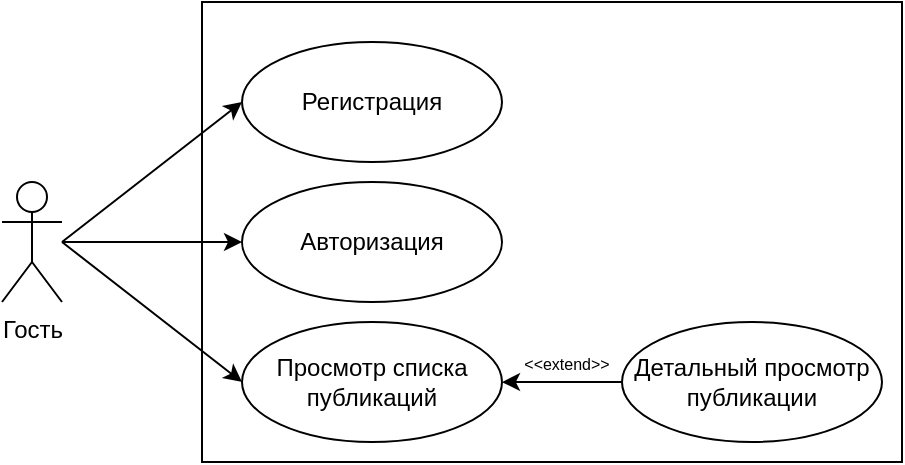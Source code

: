 <mxfile version="17.5.0" type="device"><diagram id="H-8z4OlkhF_wCeZtpTB0" name="Page-1"><mxGraphModel dx="1016" dy="546" grid="1" gridSize="10" guides="1" tooltips="1" connect="1" arrows="1" fold="1" page="1" pageScale="1" pageWidth="827" pageHeight="1169" math="0" shadow="0"><root><mxCell id="0"/><mxCell id="1" parent="0"/><mxCell id="FPxFEz5lPWHS_g3SzW5c-15" value="" style="rounded=0;whiteSpace=wrap;html=1;fontSize=8;fillColor=none;" vertex="1" parent="1"><mxGeometry x="420" y="370" width="350" height="230" as="geometry"/></mxCell><mxCell id="FPxFEz5lPWHS_g3SzW5c-11" style="rounded=0;orthogonalLoop=1;jettySize=auto;html=1;entryX=0;entryY=0.5;entryDx=0;entryDy=0;fontSize=8;" edge="1" parent="1" target="FPxFEz5lPWHS_g3SzW5c-4"><mxGeometry relative="1" as="geometry"><mxPoint x="350" y="490" as="sourcePoint"/></mxGeometry></mxCell><mxCell id="FPxFEz5lPWHS_g3SzW5c-12" style="edgeStyle=none;rounded=0;orthogonalLoop=1;jettySize=auto;html=1;fontSize=8;" edge="1" parent="1" target="FPxFEz5lPWHS_g3SzW5c-5"><mxGeometry relative="1" as="geometry"><mxPoint x="350" y="490" as="sourcePoint"/></mxGeometry></mxCell><mxCell id="FPxFEz5lPWHS_g3SzW5c-13" style="edgeStyle=none;rounded=0;orthogonalLoop=1;jettySize=auto;html=1;entryX=0;entryY=0.5;entryDx=0;entryDy=0;fontSize=8;" edge="1" parent="1" target="FPxFEz5lPWHS_g3SzW5c-6"><mxGeometry relative="1" as="geometry"><mxPoint x="350" y="490" as="sourcePoint"/></mxGeometry></mxCell><mxCell id="FPxFEz5lPWHS_g3SzW5c-1" value="Гость" style="shape=umlActor;verticalLabelPosition=bottom;verticalAlign=top;html=1;outlineConnect=0;" vertex="1" parent="1"><mxGeometry x="320" y="460" width="30" height="60" as="geometry"/></mxCell><mxCell id="FPxFEz5lPWHS_g3SzW5c-4" value="Регистрация" style="ellipse;whiteSpace=wrap;html=1;" vertex="1" parent="1"><mxGeometry x="440" y="390" width="130" height="60" as="geometry"/></mxCell><mxCell id="FPxFEz5lPWHS_g3SzW5c-5" value="Авторизация" style="ellipse;whiteSpace=wrap;html=1;" vertex="1" parent="1"><mxGeometry x="440" y="460" width="130" height="60" as="geometry"/></mxCell><mxCell id="FPxFEz5lPWHS_g3SzW5c-6" value="Просмотр списка&lt;br&gt;публикаций" style="ellipse;whiteSpace=wrap;html=1;" vertex="1" parent="1"><mxGeometry x="440" y="530" width="130" height="60" as="geometry"/></mxCell><mxCell id="FPxFEz5lPWHS_g3SzW5c-8" style="edgeStyle=orthogonalEdgeStyle;rounded=0;orthogonalLoop=1;jettySize=auto;html=1;exitX=0;exitY=0.5;exitDx=0;exitDy=0;" edge="1" parent="1" source="FPxFEz5lPWHS_g3SzW5c-7"><mxGeometry relative="1" as="geometry"><mxPoint x="570.0" y="560.07" as="targetPoint"/></mxGeometry></mxCell><mxCell id="FPxFEz5lPWHS_g3SzW5c-9" value="&lt;font style=&quot;font-size: 8px&quot;&gt;&amp;lt;&amp;lt;extend&amp;gt;&amp;gt;&lt;/font&gt;" style="edgeLabel;html=1;align=center;verticalAlign=middle;resizable=0;points=[];" vertex="1" connectable="0" parent="FPxFEz5lPWHS_g3SzW5c-8"><mxGeometry x="-0.074" y="1" relative="1" as="geometry"><mxPoint y="-11" as="offset"/></mxGeometry></mxCell><mxCell id="FPxFEz5lPWHS_g3SzW5c-7" value="Детальный просмотр публикации" style="ellipse;whiteSpace=wrap;html=1;" vertex="1" parent="1"><mxGeometry x="630" y="530" width="130" height="60" as="geometry"/></mxCell></root></mxGraphModel></diagram></mxfile>
